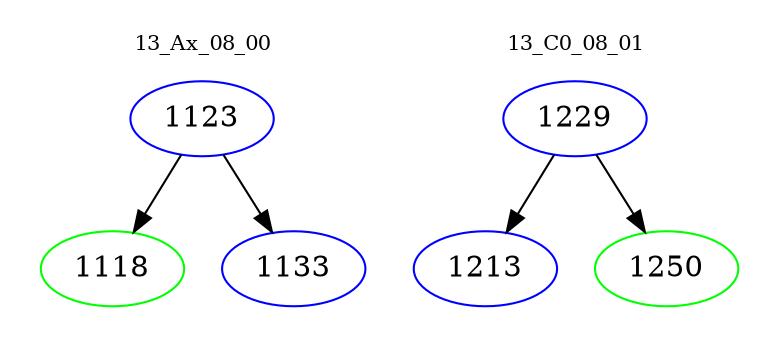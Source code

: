 digraph{
subgraph cluster_0 {
color = white
label = "13_Ax_08_00";
fontsize=10;
T0_1123 [label="1123", color="blue"]
T0_1123 -> T0_1118 [color="black"]
T0_1118 [label="1118", color="green"]
T0_1123 -> T0_1133 [color="black"]
T0_1133 [label="1133", color="blue"]
}
subgraph cluster_1 {
color = white
label = "13_C0_08_01";
fontsize=10;
T1_1229 [label="1229", color="blue"]
T1_1229 -> T1_1213 [color="black"]
T1_1213 [label="1213", color="blue"]
T1_1229 -> T1_1250 [color="black"]
T1_1250 [label="1250", color="green"]
}
}
